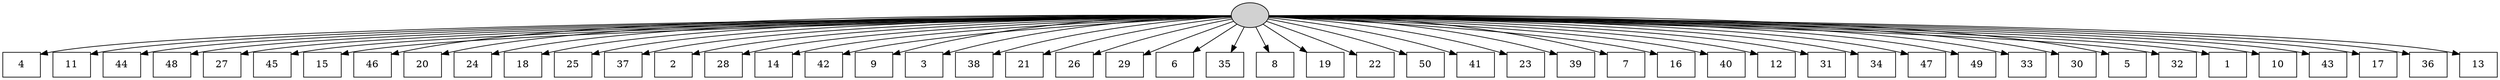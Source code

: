 digraph G {
0[style=filled, fillcolor=grey82, label=""];
1[shape=box,style=filled, fillcolor=white,label="4\n"];
2[shape=box,style=filled, fillcolor=white,label="11\n"];
3[shape=box,style=filled, fillcolor=white,label="44\n"];
4[shape=box,style=filled, fillcolor=white,label="48\n"];
5[shape=box,style=filled, fillcolor=white,label="27\n"];
6[shape=box,style=filled, fillcolor=white,label="45\n"];
7[shape=box,style=filled, fillcolor=white,label="15\n"];
8[shape=box,style=filled, fillcolor=white,label="46\n"];
9[shape=box,style=filled, fillcolor=white,label="20\n"];
10[shape=box,style=filled, fillcolor=white,label="24\n"];
11[shape=box,style=filled, fillcolor=white,label="18\n"];
12[shape=box,style=filled, fillcolor=white,label="25\n"];
13[shape=box,style=filled, fillcolor=white,label="37\n"];
14[shape=box,style=filled, fillcolor=white,label="2\n"];
15[shape=box,style=filled, fillcolor=white,label="28\n"];
16[shape=box,style=filled, fillcolor=white,label="14\n"];
17[shape=box,style=filled, fillcolor=white,label="42\n"];
18[shape=box,style=filled, fillcolor=white,label="9\n"];
19[shape=box,style=filled, fillcolor=white,label="3\n"];
20[shape=box,style=filled, fillcolor=white,label="38\n"];
21[shape=box,style=filled, fillcolor=white,label="21\n"];
22[shape=box,style=filled, fillcolor=white,label="26\n"];
23[shape=box,style=filled, fillcolor=white,label="29\n"];
24[shape=box,style=filled, fillcolor=white,label="6\n"];
25[shape=box,style=filled, fillcolor=white,label="35\n"];
26[shape=box,style=filled, fillcolor=white,label="8\n"];
27[shape=box,style=filled, fillcolor=white,label="19\n"];
28[shape=box,style=filled, fillcolor=white,label="22\n"];
29[shape=box,style=filled, fillcolor=white,label="50\n"];
30[shape=box,style=filled, fillcolor=white,label="41\n"];
31[shape=box,style=filled, fillcolor=white,label="23\n"];
32[shape=box,style=filled, fillcolor=white,label="39\n"];
33[shape=box,style=filled, fillcolor=white,label="7\n"];
34[shape=box,style=filled, fillcolor=white,label="16\n"];
35[shape=box,style=filled, fillcolor=white,label="40\n"];
36[shape=box,style=filled, fillcolor=white,label="12\n"];
37[shape=box,style=filled, fillcolor=white,label="31\n"];
38[shape=box,style=filled, fillcolor=white,label="34\n"];
39[shape=box,style=filled, fillcolor=white,label="47\n"];
40[shape=box,style=filled, fillcolor=white,label="49\n"];
41[shape=box,style=filled, fillcolor=white,label="33\n"];
42[shape=box,style=filled, fillcolor=white,label="30\n"];
43[shape=box,style=filled, fillcolor=white,label="5\n"];
44[shape=box,style=filled, fillcolor=white,label="32\n"];
45[shape=box,style=filled, fillcolor=white,label="1\n"];
46[shape=box,style=filled, fillcolor=white,label="10\n"];
47[shape=box,style=filled, fillcolor=white,label="43\n"];
48[shape=box,style=filled, fillcolor=white,label="17\n"];
49[shape=box,style=filled, fillcolor=white,label="36\n"];
50[shape=box,style=filled, fillcolor=white,label="13\n"];
0->1 ;
0->2 ;
0->3 ;
0->4 ;
0->5 ;
0->6 ;
0->7 ;
0->8 ;
0->9 ;
0->10 ;
0->11 ;
0->12 ;
0->13 ;
0->14 ;
0->15 ;
0->16 ;
0->17 ;
0->18 ;
0->19 ;
0->20 ;
0->21 ;
0->22 ;
0->23 ;
0->24 ;
0->25 ;
0->26 ;
0->27 ;
0->28 ;
0->29 ;
0->30 ;
0->31 ;
0->32 ;
0->33 ;
0->34 ;
0->35 ;
0->36 ;
0->37 ;
0->38 ;
0->39 ;
0->40 ;
0->41 ;
0->42 ;
0->43 ;
0->44 ;
0->45 ;
0->46 ;
0->47 ;
0->48 ;
0->49 ;
0->50 ;
}

